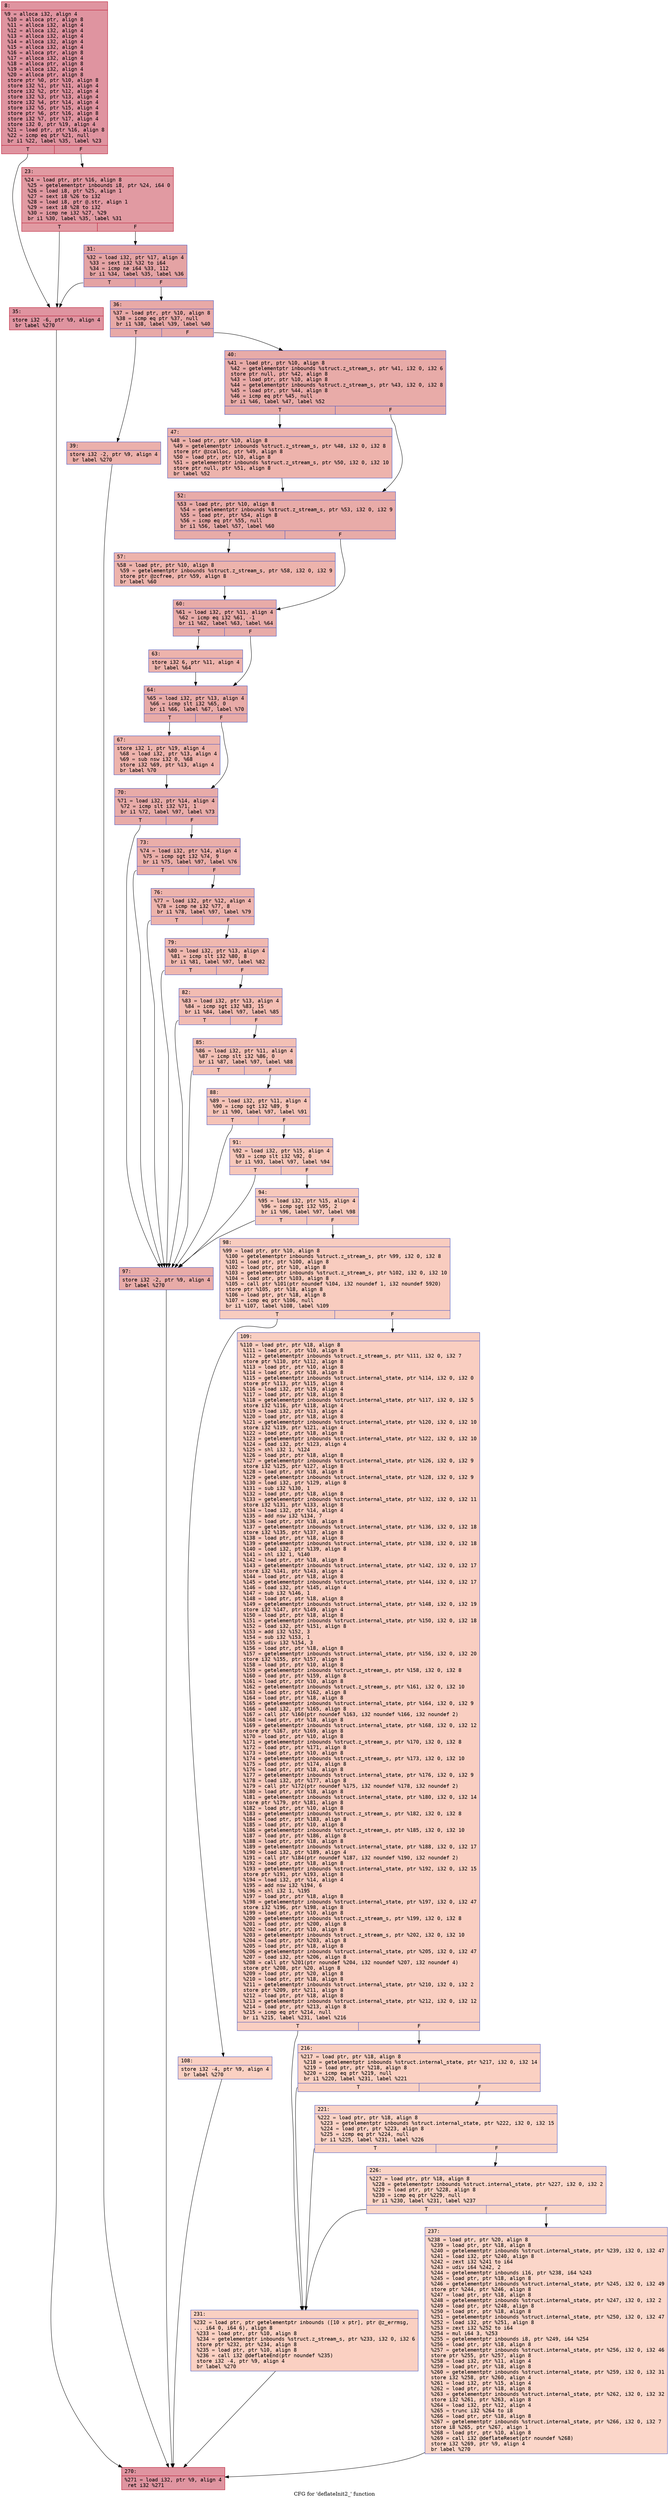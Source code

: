 digraph "CFG for 'deflateInit2_' function" {
	label="CFG for 'deflateInit2_' function";

	Node0x600000ade260 [shape=record,color="#b70d28ff", style=filled, fillcolor="#b70d2870" fontname="Courier",label="{8:\l|  %9 = alloca i32, align 4\l  %10 = alloca ptr, align 8\l  %11 = alloca i32, align 4\l  %12 = alloca i32, align 4\l  %13 = alloca i32, align 4\l  %14 = alloca i32, align 4\l  %15 = alloca i32, align 4\l  %16 = alloca ptr, align 8\l  %17 = alloca i32, align 4\l  %18 = alloca ptr, align 8\l  %19 = alloca i32, align 4\l  %20 = alloca ptr, align 8\l  store ptr %0, ptr %10, align 8\l  store i32 %1, ptr %11, align 4\l  store i32 %2, ptr %12, align 4\l  store i32 %3, ptr %13, align 4\l  store i32 %4, ptr %14, align 4\l  store i32 %5, ptr %15, align 4\l  store ptr %6, ptr %16, align 8\l  store i32 %7, ptr %17, align 4\l  store i32 0, ptr %19, align 4\l  %21 = load ptr, ptr %16, align 8\l  %22 = icmp eq ptr %21, null\l  br i1 %22, label %35, label %23\l|{<s0>T|<s1>F}}"];
	Node0x600000ade260:s0 -> Node0x600000ade350[tooltip="8 -> 35\nProbability 37.50%" ];
	Node0x600000ade260:s1 -> Node0x600000ade2b0[tooltip="8 -> 23\nProbability 62.50%" ];
	Node0x600000ade2b0 [shape=record,color="#b70d28ff", style=filled, fillcolor="#bb1b2c70" fontname="Courier",label="{23:\l|  %24 = load ptr, ptr %16, align 8\l  %25 = getelementptr inbounds i8, ptr %24, i64 0\l  %26 = load i8, ptr %25, align 1\l  %27 = sext i8 %26 to i32\l  %28 = load i8, ptr @.str, align 1\l  %29 = sext i8 %28 to i32\l  %30 = icmp ne i32 %27, %29\l  br i1 %30, label %35, label %31\l|{<s0>T|<s1>F}}"];
	Node0x600000ade2b0:s0 -> Node0x600000ade350[tooltip="23 -> 35\nProbability 50.00%" ];
	Node0x600000ade2b0:s1 -> Node0x600000ade300[tooltip="23 -> 31\nProbability 50.00%" ];
	Node0x600000ade300 [shape=record,color="#3d50c3ff", style=filled, fillcolor="#c32e3170" fontname="Courier",label="{31:\l|  %32 = load i32, ptr %17, align 4\l  %33 = sext i32 %32 to i64\l  %34 = icmp ne i64 %33, 112\l  br i1 %34, label %35, label %36\l|{<s0>T|<s1>F}}"];
	Node0x600000ade300:s0 -> Node0x600000ade350[tooltip="31 -> 35\nProbability 50.00%" ];
	Node0x600000ade300:s1 -> Node0x600000ade3a0[tooltip="31 -> 36\nProbability 50.00%" ];
	Node0x600000ade350 [shape=record,color="#b70d28ff", style=filled, fillcolor="#b70d2870" fontname="Courier",label="{35:\l|  store i32 -6, ptr %9, align 4\l  br label %270\l}"];
	Node0x600000ade350 -> Node0x600000adec60[tooltip="35 -> 270\nProbability 100.00%" ];
	Node0x600000ade3a0 [shape=record,color="#3d50c3ff", style=filled, fillcolor="#ca3b3770" fontname="Courier",label="{36:\l|  %37 = load ptr, ptr %10, align 8\l  %38 = icmp eq ptr %37, null\l  br i1 %38, label %39, label %40\l|{<s0>T|<s1>F}}"];
	Node0x600000ade3a0:s0 -> Node0x600000ade3f0[tooltip="36 -> 39\nProbability 37.50%" ];
	Node0x600000ade3a0:s1 -> Node0x600000ade440[tooltip="36 -> 40\nProbability 62.50%" ];
	Node0x600000ade3f0 [shape=record,color="#3d50c3ff", style=filled, fillcolor="#d24b4070" fontname="Courier",label="{39:\l|  store i32 -2, ptr %9, align 4\l  br label %270\l}"];
	Node0x600000ade3f0 -> Node0x600000adec60[tooltip="39 -> 270\nProbability 100.00%" ];
	Node0x600000ade440 [shape=record,color="#3d50c3ff", style=filled, fillcolor="#cc403a70" fontname="Courier",label="{40:\l|  %41 = load ptr, ptr %10, align 8\l  %42 = getelementptr inbounds %struct.z_stream_s, ptr %41, i32 0, i32 6\l  store ptr null, ptr %42, align 8\l  %43 = load ptr, ptr %10, align 8\l  %44 = getelementptr inbounds %struct.z_stream_s, ptr %43, i32 0, i32 8\l  %45 = load ptr, ptr %44, align 8\l  %46 = icmp eq ptr %45, null\l  br i1 %46, label %47, label %52\l|{<s0>T|<s1>F}}"];
	Node0x600000ade440:s0 -> Node0x600000ade490[tooltip="40 -> 47\nProbability 37.50%" ];
	Node0x600000ade440:s1 -> Node0x600000ade4e0[tooltip="40 -> 52\nProbability 62.50%" ];
	Node0x600000ade490 [shape=record,color="#3d50c3ff", style=filled, fillcolor="#d6524470" fontname="Courier",label="{47:\l|  %48 = load ptr, ptr %10, align 8\l  %49 = getelementptr inbounds %struct.z_stream_s, ptr %48, i32 0, i32 8\l  store ptr @zcalloc, ptr %49, align 8\l  %50 = load ptr, ptr %10, align 8\l  %51 = getelementptr inbounds %struct.z_stream_s, ptr %50, i32 0, i32 10\l  store ptr null, ptr %51, align 8\l  br label %52\l}"];
	Node0x600000ade490 -> Node0x600000ade4e0[tooltip="47 -> 52\nProbability 100.00%" ];
	Node0x600000ade4e0 [shape=record,color="#3d50c3ff", style=filled, fillcolor="#cc403a70" fontname="Courier",label="{52:\l|  %53 = load ptr, ptr %10, align 8\l  %54 = getelementptr inbounds %struct.z_stream_s, ptr %53, i32 0, i32 9\l  %55 = load ptr, ptr %54, align 8\l  %56 = icmp eq ptr %55, null\l  br i1 %56, label %57, label %60\l|{<s0>T|<s1>F}}"];
	Node0x600000ade4e0:s0 -> Node0x600000ade530[tooltip="52 -> 57\nProbability 37.50%" ];
	Node0x600000ade4e0:s1 -> Node0x600000ade580[tooltip="52 -> 60\nProbability 62.50%" ];
	Node0x600000ade530 [shape=record,color="#3d50c3ff", style=filled, fillcolor="#d6524470" fontname="Courier",label="{57:\l|  %58 = load ptr, ptr %10, align 8\l  %59 = getelementptr inbounds %struct.z_stream_s, ptr %58, i32 0, i32 9\l  store ptr @zcfree, ptr %59, align 8\l  br label %60\l}"];
	Node0x600000ade530 -> Node0x600000ade580[tooltip="57 -> 60\nProbability 100.00%" ];
	Node0x600000ade580 [shape=record,color="#3d50c3ff", style=filled, fillcolor="#cc403a70" fontname="Courier",label="{60:\l|  %61 = load i32, ptr %11, align 4\l  %62 = icmp eq i32 %61, -1\l  br i1 %62, label %63, label %64\l|{<s0>T|<s1>F}}"];
	Node0x600000ade580:s0 -> Node0x600000ade5d0[tooltip="60 -> 63\nProbability 37.50%" ];
	Node0x600000ade580:s1 -> Node0x600000ade620[tooltip="60 -> 64\nProbability 62.50%" ];
	Node0x600000ade5d0 [shape=record,color="#3d50c3ff", style=filled, fillcolor="#d6524470" fontname="Courier",label="{63:\l|  store i32 6, ptr %11, align 4\l  br label %64\l}"];
	Node0x600000ade5d0 -> Node0x600000ade620[tooltip="63 -> 64\nProbability 100.00%" ];
	Node0x600000ade620 [shape=record,color="#3d50c3ff", style=filled, fillcolor="#cc403a70" fontname="Courier",label="{64:\l|  %65 = load i32, ptr %13, align 4\l  %66 = icmp slt i32 %65, 0\l  br i1 %66, label %67, label %70\l|{<s0>T|<s1>F}}"];
	Node0x600000ade620:s0 -> Node0x600000ade670[tooltip="64 -> 67\nProbability 37.50%" ];
	Node0x600000ade620:s1 -> Node0x600000ade6c0[tooltip="64 -> 70\nProbability 62.50%" ];
	Node0x600000ade670 [shape=record,color="#3d50c3ff", style=filled, fillcolor="#d6524470" fontname="Courier",label="{67:\l|  store i32 1, ptr %19, align 4\l  %68 = load i32, ptr %13, align 4\l  %69 = sub nsw i32 0, %68\l  store i32 %69, ptr %13, align 4\l  br label %70\l}"];
	Node0x600000ade670 -> Node0x600000ade6c0[tooltip="67 -> 70\nProbability 100.00%" ];
	Node0x600000ade6c0 [shape=record,color="#3d50c3ff", style=filled, fillcolor="#cc403a70" fontname="Courier",label="{70:\l|  %71 = load i32, ptr %14, align 4\l  %72 = icmp slt i32 %71, 1\l  br i1 %72, label %97, label %73\l|{<s0>T|<s1>F}}"];
	Node0x600000ade6c0:s0 -> Node0x600000ade990[tooltip="70 -> 97\nProbability 37.50%" ];
	Node0x600000ade6c0:s1 -> Node0x600000ade710[tooltip="70 -> 73\nProbability 62.50%" ];
	Node0x600000ade710 [shape=record,color="#3d50c3ff", style=filled, fillcolor="#d0473d70" fontname="Courier",label="{73:\l|  %74 = load i32, ptr %14, align 4\l  %75 = icmp sgt i32 %74, 9\l  br i1 %75, label %97, label %76\l|{<s0>T|<s1>F}}"];
	Node0x600000ade710:s0 -> Node0x600000ade990[tooltip="73 -> 97\nProbability 50.00%" ];
	Node0x600000ade710:s1 -> Node0x600000ade760[tooltip="73 -> 76\nProbability 50.00%" ];
	Node0x600000ade760 [shape=record,color="#3d50c3ff", style=filled, fillcolor="#d6524470" fontname="Courier",label="{76:\l|  %77 = load i32, ptr %12, align 4\l  %78 = icmp ne i32 %77, 8\l  br i1 %78, label %97, label %79\l|{<s0>T|<s1>F}}"];
	Node0x600000ade760:s0 -> Node0x600000ade990[tooltip="76 -> 97\nProbability 50.00%" ];
	Node0x600000ade760:s1 -> Node0x600000ade7b0[tooltip="76 -> 79\nProbability 50.00%" ];
	Node0x600000ade7b0 [shape=record,color="#3d50c3ff", style=filled, fillcolor="#dc5d4a70" fontname="Courier",label="{79:\l|  %80 = load i32, ptr %13, align 4\l  %81 = icmp slt i32 %80, 8\l  br i1 %81, label %97, label %82\l|{<s0>T|<s1>F}}"];
	Node0x600000ade7b0:s0 -> Node0x600000ade990[tooltip="79 -> 97\nProbability 50.00%" ];
	Node0x600000ade7b0:s1 -> Node0x600000ade800[tooltip="79 -> 82\nProbability 50.00%" ];
	Node0x600000ade800 [shape=record,color="#3d50c3ff", style=filled, fillcolor="#e1675170" fontname="Courier",label="{82:\l|  %83 = load i32, ptr %13, align 4\l  %84 = icmp sgt i32 %83, 15\l  br i1 %84, label %97, label %85\l|{<s0>T|<s1>F}}"];
	Node0x600000ade800:s0 -> Node0x600000ade990[tooltip="82 -> 97\nProbability 50.00%" ];
	Node0x600000ade800:s1 -> Node0x600000ade850[tooltip="82 -> 85\nProbability 50.00%" ];
	Node0x600000ade850 [shape=record,color="#3d50c3ff", style=filled, fillcolor="#e5705870" fontname="Courier",label="{85:\l|  %86 = load i32, ptr %11, align 4\l  %87 = icmp slt i32 %86, 0\l  br i1 %87, label %97, label %88\l|{<s0>T|<s1>F}}"];
	Node0x600000ade850:s0 -> Node0x600000ade990[tooltip="85 -> 97\nProbability 37.50%" ];
	Node0x600000ade850:s1 -> Node0x600000ade8a0[tooltip="85 -> 88\nProbability 62.50%" ];
	Node0x600000ade8a0 [shape=record,color="#3d50c3ff", style=filled, fillcolor="#e8765c70" fontname="Courier",label="{88:\l|  %89 = load i32, ptr %11, align 4\l  %90 = icmp sgt i32 %89, 9\l  br i1 %90, label %97, label %91\l|{<s0>T|<s1>F}}"];
	Node0x600000ade8a0:s0 -> Node0x600000ade990[tooltip="88 -> 97\nProbability 50.00%" ];
	Node0x600000ade8a0:s1 -> Node0x600000ade8f0[tooltip="88 -> 91\nProbability 50.00%" ];
	Node0x600000ade8f0 [shape=record,color="#3d50c3ff", style=filled, fillcolor="#ec7f6370" fontname="Courier",label="{91:\l|  %92 = load i32, ptr %15, align 4\l  %93 = icmp slt i32 %92, 0\l  br i1 %93, label %97, label %94\l|{<s0>T|<s1>F}}"];
	Node0x600000ade8f0:s0 -> Node0x600000ade990[tooltip="91 -> 97\nProbability 37.50%" ];
	Node0x600000ade8f0:s1 -> Node0x600000ade940[tooltip="91 -> 94\nProbability 62.50%" ];
	Node0x600000ade940 [shape=record,color="#3d50c3ff", style=filled, fillcolor="#ed836670" fontname="Courier",label="{94:\l|  %95 = load i32, ptr %15, align 4\l  %96 = icmp sgt i32 %95, 2\l  br i1 %96, label %97, label %98\l|{<s0>T|<s1>F}}"];
	Node0x600000ade940:s0 -> Node0x600000ade990[tooltip="94 -> 97\nProbability 50.00%" ];
	Node0x600000ade940:s1 -> Node0x600000ade9e0[tooltip="94 -> 98\nProbability 50.00%" ];
	Node0x600000ade990 [shape=record,color="#3d50c3ff", style=filled, fillcolor="#cc403a70" fontname="Courier",label="{97:\l|  store i32 -2, ptr %9, align 4\l  br label %270\l}"];
	Node0x600000ade990 -> Node0x600000adec60[tooltip="97 -> 270\nProbability 100.00%" ];
	Node0x600000ade9e0 [shape=record,color="#3d50c3ff", style=filled, fillcolor="#f08b6e70" fontname="Courier",label="{98:\l|  %99 = load ptr, ptr %10, align 8\l  %100 = getelementptr inbounds %struct.z_stream_s, ptr %99, i32 0, i32 8\l  %101 = load ptr, ptr %100, align 8\l  %102 = load ptr, ptr %10, align 8\l  %103 = getelementptr inbounds %struct.z_stream_s, ptr %102, i32 0, i32 10\l  %104 = load ptr, ptr %103, align 8\l  %105 = call ptr %101(ptr noundef %104, i32 noundef 1, i32 noundef 5920)\l  store ptr %105, ptr %18, align 8\l  %106 = load ptr, ptr %18, align 8\l  %107 = icmp eq ptr %106, null\l  br i1 %107, label %108, label %109\l|{<s0>T|<s1>F}}"];
	Node0x600000ade9e0:s0 -> Node0x600000adea30[tooltip="98 -> 108\nProbability 37.50%" ];
	Node0x600000ade9e0:s1 -> Node0x600000adea80[tooltip="98 -> 109\nProbability 62.50%" ];
	Node0x600000adea30 [shape=record,color="#3d50c3ff", style=filled, fillcolor="#f3947570" fontname="Courier",label="{108:\l|  store i32 -4, ptr %9, align 4\l  br label %270\l}"];
	Node0x600000adea30 -> Node0x600000adec60[tooltip="108 -> 270\nProbability 100.00%" ];
	Node0x600000adea80 [shape=record,color="#3d50c3ff", style=filled, fillcolor="#f2907270" fontname="Courier",label="{109:\l|  %110 = load ptr, ptr %18, align 8\l  %111 = load ptr, ptr %10, align 8\l  %112 = getelementptr inbounds %struct.z_stream_s, ptr %111, i32 0, i32 7\l  store ptr %110, ptr %112, align 8\l  %113 = load ptr, ptr %10, align 8\l  %114 = load ptr, ptr %18, align 8\l  %115 = getelementptr inbounds %struct.internal_state, ptr %114, i32 0, i32 0\l  store ptr %113, ptr %115, align 8\l  %116 = load i32, ptr %19, align 4\l  %117 = load ptr, ptr %18, align 8\l  %118 = getelementptr inbounds %struct.internal_state, ptr %117, i32 0, i32 5\l  store i32 %116, ptr %118, align 4\l  %119 = load i32, ptr %13, align 4\l  %120 = load ptr, ptr %18, align 8\l  %121 = getelementptr inbounds %struct.internal_state, ptr %120, i32 0, i32 10\l  store i32 %119, ptr %121, align 4\l  %122 = load ptr, ptr %18, align 8\l  %123 = getelementptr inbounds %struct.internal_state, ptr %122, i32 0, i32 10\l  %124 = load i32, ptr %123, align 4\l  %125 = shl i32 1, %124\l  %126 = load ptr, ptr %18, align 8\l  %127 = getelementptr inbounds %struct.internal_state, ptr %126, i32 0, i32 9\l  store i32 %125, ptr %127, align 8\l  %128 = load ptr, ptr %18, align 8\l  %129 = getelementptr inbounds %struct.internal_state, ptr %128, i32 0, i32 9\l  %130 = load i32, ptr %129, align 8\l  %131 = sub i32 %130, 1\l  %132 = load ptr, ptr %18, align 8\l  %133 = getelementptr inbounds %struct.internal_state, ptr %132, i32 0, i32 11\l  store i32 %131, ptr %133, align 8\l  %134 = load i32, ptr %14, align 4\l  %135 = add nsw i32 %134, 7\l  %136 = load ptr, ptr %18, align 8\l  %137 = getelementptr inbounds %struct.internal_state, ptr %136, i32 0, i32 18\l  store i32 %135, ptr %137, align 8\l  %138 = load ptr, ptr %18, align 8\l  %139 = getelementptr inbounds %struct.internal_state, ptr %138, i32 0, i32 18\l  %140 = load i32, ptr %139, align 8\l  %141 = shl i32 1, %140\l  %142 = load ptr, ptr %18, align 8\l  %143 = getelementptr inbounds %struct.internal_state, ptr %142, i32 0, i32 17\l  store i32 %141, ptr %143, align 4\l  %144 = load ptr, ptr %18, align 8\l  %145 = getelementptr inbounds %struct.internal_state, ptr %144, i32 0, i32 17\l  %146 = load i32, ptr %145, align 4\l  %147 = sub i32 %146, 1\l  %148 = load ptr, ptr %18, align 8\l  %149 = getelementptr inbounds %struct.internal_state, ptr %148, i32 0, i32 19\l  store i32 %147, ptr %149, align 4\l  %150 = load ptr, ptr %18, align 8\l  %151 = getelementptr inbounds %struct.internal_state, ptr %150, i32 0, i32 18\l  %152 = load i32, ptr %151, align 8\l  %153 = add i32 %152, 3\l  %154 = sub i32 %153, 1\l  %155 = udiv i32 %154, 3\l  %156 = load ptr, ptr %18, align 8\l  %157 = getelementptr inbounds %struct.internal_state, ptr %156, i32 0, i32 20\l  store i32 %155, ptr %157, align 8\l  %158 = load ptr, ptr %10, align 8\l  %159 = getelementptr inbounds %struct.z_stream_s, ptr %158, i32 0, i32 8\l  %160 = load ptr, ptr %159, align 8\l  %161 = load ptr, ptr %10, align 8\l  %162 = getelementptr inbounds %struct.z_stream_s, ptr %161, i32 0, i32 10\l  %163 = load ptr, ptr %162, align 8\l  %164 = load ptr, ptr %18, align 8\l  %165 = getelementptr inbounds %struct.internal_state, ptr %164, i32 0, i32 9\l  %166 = load i32, ptr %165, align 8\l  %167 = call ptr %160(ptr noundef %163, i32 noundef %166, i32 noundef 2)\l  %168 = load ptr, ptr %18, align 8\l  %169 = getelementptr inbounds %struct.internal_state, ptr %168, i32 0, i32 12\l  store ptr %167, ptr %169, align 8\l  %170 = load ptr, ptr %10, align 8\l  %171 = getelementptr inbounds %struct.z_stream_s, ptr %170, i32 0, i32 8\l  %172 = load ptr, ptr %171, align 8\l  %173 = load ptr, ptr %10, align 8\l  %174 = getelementptr inbounds %struct.z_stream_s, ptr %173, i32 0, i32 10\l  %175 = load ptr, ptr %174, align 8\l  %176 = load ptr, ptr %18, align 8\l  %177 = getelementptr inbounds %struct.internal_state, ptr %176, i32 0, i32 9\l  %178 = load i32, ptr %177, align 8\l  %179 = call ptr %172(ptr noundef %175, i32 noundef %178, i32 noundef 2)\l  %180 = load ptr, ptr %18, align 8\l  %181 = getelementptr inbounds %struct.internal_state, ptr %180, i32 0, i32 14\l  store ptr %179, ptr %181, align 8\l  %182 = load ptr, ptr %10, align 8\l  %183 = getelementptr inbounds %struct.z_stream_s, ptr %182, i32 0, i32 8\l  %184 = load ptr, ptr %183, align 8\l  %185 = load ptr, ptr %10, align 8\l  %186 = getelementptr inbounds %struct.z_stream_s, ptr %185, i32 0, i32 10\l  %187 = load ptr, ptr %186, align 8\l  %188 = load ptr, ptr %18, align 8\l  %189 = getelementptr inbounds %struct.internal_state, ptr %188, i32 0, i32 17\l  %190 = load i32, ptr %189, align 4\l  %191 = call ptr %184(ptr noundef %187, i32 noundef %190, i32 noundef 2)\l  %192 = load ptr, ptr %18, align 8\l  %193 = getelementptr inbounds %struct.internal_state, ptr %192, i32 0, i32 15\l  store ptr %191, ptr %193, align 8\l  %194 = load i32, ptr %14, align 4\l  %195 = add nsw i32 %194, 6\l  %196 = shl i32 1, %195\l  %197 = load ptr, ptr %18, align 8\l  %198 = getelementptr inbounds %struct.internal_state, ptr %197, i32 0, i32 47\l  store i32 %196, ptr %198, align 8\l  %199 = load ptr, ptr %10, align 8\l  %200 = getelementptr inbounds %struct.z_stream_s, ptr %199, i32 0, i32 8\l  %201 = load ptr, ptr %200, align 8\l  %202 = load ptr, ptr %10, align 8\l  %203 = getelementptr inbounds %struct.z_stream_s, ptr %202, i32 0, i32 10\l  %204 = load ptr, ptr %203, align 8\l  %205 = load ptr, ptr %18, align 8\l  %206 = getelementptr inbounds %struct.internal_state, ptr %205, i32 0, i32 47\l  %207 = load i32, ptr %206, align 8\l  %208 = call ptr %201(ptr noundef %204, i32 noundef %207, i32 noundef 4)\l  store ptr %208, ptr %20, align 8\l  %209 = load ptr, ptr %20, align 8\l  %210 = load ptr, ptr %18, align 8\l  %211 = getelementptr inbounds %struct.internal_state, ptr %210, i32 0, i32 2\l  store ptr %209, ptr %211, align 8\l  %212 = load ptr, ptr %18, align 8\l  %213 = getelementptr inbounds %struct.internal_state, ptr %212, i32 0, i32 12\l  %214 = load ptr, ptr %213, align 8\l  %215 = icmp eq ptr %214, null\l  br i1 %215, label %231, label %216\l|{<s0>T|<s1>F}}"];
	Node0x600000adea80:s0 -> Node0x600000adebc0[tooltip="109 -> 231\nProbability 37.50%" ];
	Node0x600000adea80:s1 -> Node0x600000adead0[tooltip="109 -> 216\nProbability 62.50%" ];
	Node0x600000adead0 [shape=record,color="#3d50c3ff", style=filled, fillcolor="#f3947570" fontname="Courier",label="{216:\l|  %217 = load ptr, ptr %18, align 8\l  %218 = getelementptr inbounds %struct.internal_state, ptr %217, i32 0, i32 14\l  %219 = load ptr, ptr %218, align 8\l  %220 = icmp eq ptr %219, null\l  br i1 %220, label %231, label %221\l|{<s0>T|<s1>F}}"];
	Node0x600000adead0:s0 -> Node0x600000adebc0[tooltip="216 -> 231\nProbability 37.50%" ];
	Node0x600000adead0:s1 -> Node0x600000adeb20[tooltip="216 -> 221\nProbability 62.50%" ];
	Node0x600000adeb20 [shape=record,color="#3d50c3ff", style=filled, fillcolor="#f59c7d70" fontname="Courier",label="{221:\l|  %222 = load ptr, ptr %18, align 8\l  %223 = getelementptr inbounds %struct.internal_state, ptr %222, i32 0, i32 15\l  %224 = load ptr, ptr %223, align 8\l  %225 = icmp eq ptr %224, null\l  br i1 %225, label %231, label %226\l|{<s0>T|<s1>F}}"];
	Node0x600000adeb20:s0 -> Node0x600000adebc0[tooltip="221 -> 231\nProbability 37.50%" ];
	Node0x600000adeb20:s1 -> Node0x600000adeb70[tooltip="221 -> 226\nProbability 62.50%" ];
	Node0x600000adeb70 [shape=record,color="#3d50c3ff", style=filled, fillcolor="#f5a08170" fontname="Courier",label="{226:\l|  %227 = load ptr, ptr %18, align 8\l  %228 = getelementptr inbounds %struct.internal_state, ptr %227, i32 0, i32 2\l  %229 = load ptr, ptr %228, align 8\l  %230 = icmp eq ptr %229, null\l  br i1 %230, label %231, label %237\l|{<s0>T|<s1>F}}"];
	Node0x600000adeb70:s0 -> Node0x600000adebc0[tooltip="226 -> 231\nProbability 37.50%" ];
	Node0x600000adeb70:s1 -> Node0x600000adec10[tooltip="226 -> 237\nProbability 62.50%" ];
	Node0x600000adebc0 [shape=record,color="#3d50c3ff", style=filled, fillcolor="#f3947570" fontname="Courier",label="{231:\l|  %232 = load ptr, ptr getelementptr inbounds ([10 x ptr], ptr @z_errmsg,\l... i64 0, i64 6), align 8\l  %233 = load ptr, ptr %10, align 8\l  %234 = getelementptr inbounds %struct.z_stream_s, ptr %233, i32 0, i32 6\l  store ptr %232, ptr %234, align 8\l  %235 = load ptr, ptr %10, align 8\l  %236 = call i32 @deflateEnd(ptr noundef %235)\l  store i32 -4, ptr %9, align 4\l  br label %270\l}"];
	Node0x600000adebc0 -> Node0x600000adec60[tooltip="231 -> 270\nProbability 100.00%" ];
	Node0x600000adec10 [shape=record,color="#3d50c3ff", style=filled, fillcolor="#f6a38570" fontname="Courier",label="{237:\l|  %238 = load ptr, ptr %20, align 8\l  %239 = load ptr, ptr %18, align 8\l  %240 = getelementptr inbounds %struct.internal_state, ptr %239, i32 0, i32 47\l  %241 = load i32, ptr %240, align 8\l  %242 = zext i32 %241 to i64\l  %243 = udiv i64 %242, 2\l  %244 = getelementptr inbounds i16, ptr %238, i64 %243\l  %245 = load ptr, ptr %18, align 8\l  %246 = getelementptr inbounds %struct.internal_state, ptr %245, i32 0, i32 49\l  store ptr %244, ptr %246, align 8\l  %247 = load ptr, ptr %18, align 8\l  %248 = getelementptr inbounds %struct.internal_state, ptr %247, i32 0, i32 2\l  %249 = load ptr, ptr %248, align 8\l  %250 = load ptr, ptr %18, align 8\l  %251 = getelementptr inbounds %struct.internal_state, ptr %250, i32 0, i32 47\l  %252 = load i32, ptr %251, align 8\l  %253 = zext i32 %252 to i64\l  %254 = mul i64 3, %253\l  %255 = getelementptr inbounds i8, ptr %249, i64 %254\l  %256 = load ptr, ptr %18, align 8\l  %257 = getelementptr inbounds %struct.internal_state, ptr %256, i32 0, i32 46\l  store ptr %255, ptr %257, align 8\l  %258 = load i32, ptr %11, align 4\l  %259 = load ptr, ptr %18, align 8\l  %260 = getelementptr inbounds %struct.internal_state, ptr %259, i32 0, i32 31\l  store i32 %258, ptr %260, align 4\l  %261 = load i32, ptr %15, align 4\l  %262 = load ptr, ptr %18, align 8\l  %263 = getelementptr inbounds %struct.internal_state, ptr %262, i32 0, i32 32\l  store i32 %261, ptr %263, align 8\l  %264 = load i32, ptr %12, align 4\l  %265 = trunc i32 %264 to i8\l  %266 = load ptr, ptr %18, align 8\l  %267 = getelementptr inbounds %struct.internal_state, ptr %266, i32 0, i32 7\l  store i8 %265, ptr %267, align 1\l  %268 = load ptr, ptr %10, align 8\l  %269 = call i32 @deflateReset(ptr noundef %268)\l  store i32 %269, ptr %9, align 4\l  br label %270\l}"];
	Node0x600000adec10 -> Node0x600000adec60[tooltip="237 -> 270\nProbability 100.00%" ];
	Node0x600000adec60 [shape=record,color="#b70d28ff", style=filled, fillcolor="#b70d2870" fontname="Courier",label="{270:\l|  %271 = load i32, ptr %9, align 4\l  ret i32 %271\l}"];
}
